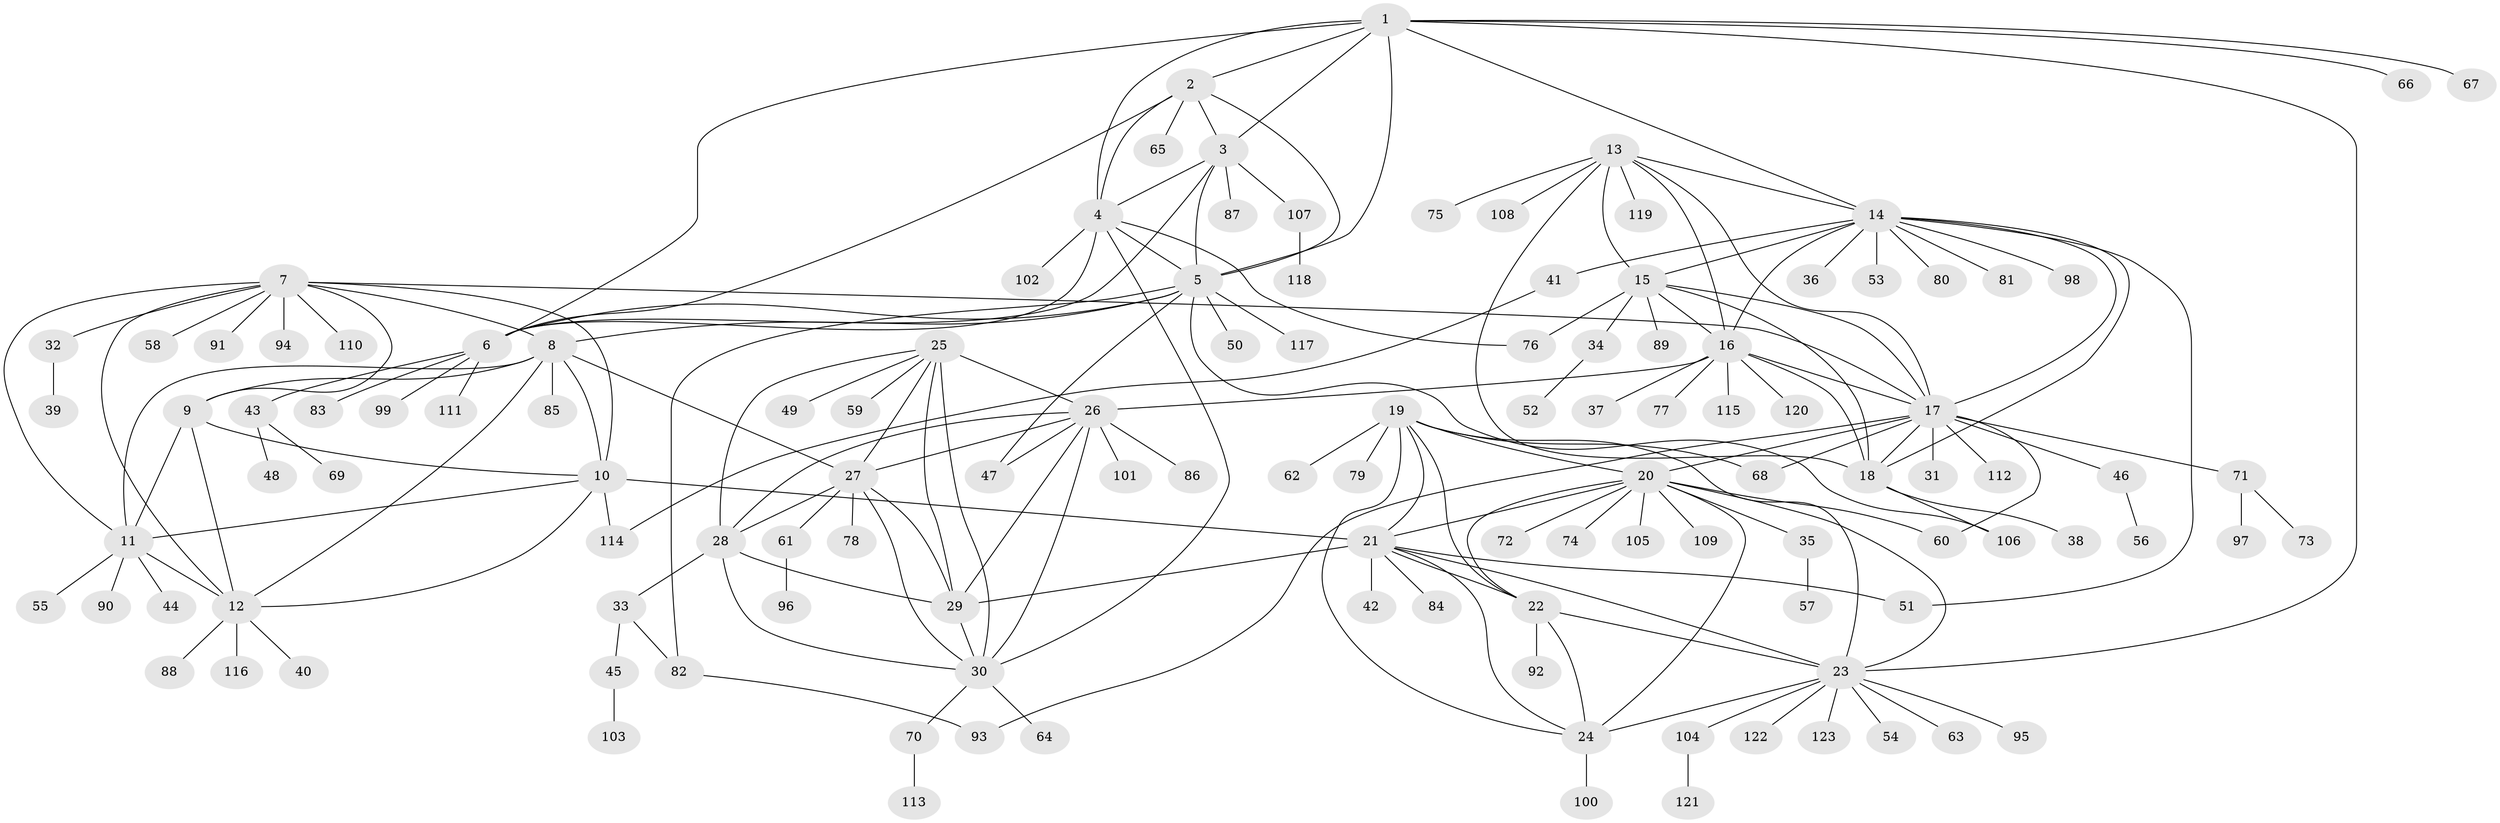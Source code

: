 // Generated by graph-tools (version 1.1) at 2025/11/02/27/25 16:11:36]
// undirected, 123 vertices, 187 edges
graph export_dot {
graph [start="1"]
  node [color=gray90,style=filled];
  1;
  2;
  3;
  4;
  5;
  6;
  7;
  8;
  9;
  10;
  11;
  12;
  13;
  14;
  15;
  16;
  17;
  18;
  19;
  20;
  21;
  22;
  23;
  24;
  25;
  26;
  27;
  28;
  29;
  30;
  31;
  32;
  33;
  34;
  35;
  36;
  37;
  38;
  39;
  40;
  41;
  42;
  43;
  44;
  45;
  46;
  47;
  48;
  49;
  50;
  51;
  52;
  53;
  54;
  55;
  56;
  57;
  58;
  59;
  60;
  61;
  62;
  63;
  64;
  65;
  66;
  67;
  68;
  69;
  70;
  71;
  72;
  73;
  74;
  75;
  76;
  77;
  78;
  79;
  80;
  81;
  82;
  83;
  84;
  85;
  86;
  87;
  88;
  89;
  90;
  91;
  92;
  93;
  94;
  95;
  96;
  97;
  98;
  99;
  100;
  101;
  102;
  103;
  104;
  105;
  106;
  107;
  108;
  109;
  110;
  111;
  112;
  113;
  114;
  115;
  116;
  117;
  118;
  119;
  120;
  121;
  122;
  123;
  1 -- 2;
  1 -- 3;
  1 -- 4;
  1 -- 5;
  1 -- 6;
  1 -- 14;
  1 -- 23;
  1 -- 66;
  1 -- 67;
  2 -- 3;
  2 -- 4;
  2 -- 5;
  2 -- 6;
  2 -- 65;
  3 -- 4;
  3 -- 5;
  3 -- 6;
  3 -- 87;
  3 -- 107;
  4 -- 5;
  4 -- 6;
  4 -- 30;
  4 -- 76;
  4 -- 102;
  5 -- 6;
  5 -- 8;
  5 -- 47;
  5 -- 50;
  5 -- 82;
  5 -- 106;
  5 -- 117;
  6 -- 43;
  6 -- 83;
  6 -- 99;
  6 -- 111;
  7 -- 8;
  7 -- 9;
  7 -- 10;
  7 -- 11;
  7 -- 12;
  7 -- 17;
  7 -- 32;
  7 -- 58;
  7 -- 91;
  7 -- 94;
  7 -- 110;
  8 -- 9;
  8 -- 10;
  8 -- 11;
  8 -- 12;
  8 -- 27;
  8 -- 85;
  9 -- 10;
  9 -- 11;
  9 -- 12;
  10 -- 11;
  10 -- 12;
  10 -- 21;
  10 -- 114;
  11 -- 12;
  11 -- 44;
  11 -- 55;
  11 -- 90;
  12 -- 40;
  12 -- 88;
  12 -- 116;
  13 -- 14;
  13 -- 15;
  13 -- 16;
  13 -- 17;
  13 -- 18;
  13 -- 75;
  13 -- 108;
  13 -- 119;
  14 -- 15;
  14 -- 16;
  14 -- 17;
  14 -- 18;
  14 -- 36;
  14 -- 41;
  14 -- 51;
  14 -- 53;
  14 -- 80;
  14 -- 81;
  14 -- 98;
  15 -- 16;
  15 -- 17;
  15 -- 18;
  15 -- 34;
  15 -- 76;
  15 -- 89;
  16 -- 17;
  16 -- 18;
  16 -- 26;
  16 -- 37;
  16 -- 77;
  16 -- 115;
  16 -- 120;
  17 -- 18;
  17 -- 20;
  17 -- 31;
  17 -- 46;
  17 -- 60;
  17 -- 68;
  17 -- 71;
  17 -- 93;
  17 -- 112;
  18 -- 38;
  18 -- 106;
  19 -- 20;
  19 -- 21;
  19 -- 22;
  19 -- 23;
  19 -- 24;
  19 -- 62;
  19 -- 68;
  19 -- 79;
  20 -- 21;
  20 -- 22;
  20 -- 23;
  20 -- 24;
  20 -- 35;
  20 -- 60;
  20 -- 72;
  20 -- 74;
  20 -- 105;
  20 -- 109;
  21 -- 22;
  21 -- 23;
  21 -- 24;
  21 -- 29;
  21 -- 42;
  21 -- 51;
  21 -- 84;
  22 -- 23;
  22 -- 24;
  22 -- 92;
  23 -- 24;
  23 -- 54;
  23 -- 63;
  23 -- 95;
  23 -- 104;
  23 -- 122;
  23 -- 123;
  24 -- 100;
  25 -- 26;
  25 -- 27;
  25 -- 28;
  25 -- 29;
  25 -- 30;
  25 -- 49;
  25 -- 59;
  26 -- 27;
  26 -- 28;
  26 -- 29;
  26 -- 30;
  26 -- 47;
  26 -- 86;
  26 -- 101;
  27 -- 28;
  27 -- 29;
  27 -- 30;
  27 -- 61;
  27 -- 78;
  28 -- 29;
  28 -- 30;
  28 -- 33;
  29 -- 30;
  30 -- 64;
  30 -- 70;
  32 -- 39;
  33 -- 45;
  33 -- 82;
  34 -- 52;
  35 -- 57;
  41 -- 114;
  43 -- 48;
  43 -- 69;
  45 -- 103;
  46 -- 56;
  61 -- 96;
  70 -- 113;
  71 -- 73;
  71 -- 97;
  82 -- 93;
  104 -- 121;
  107 -- 118;
}
